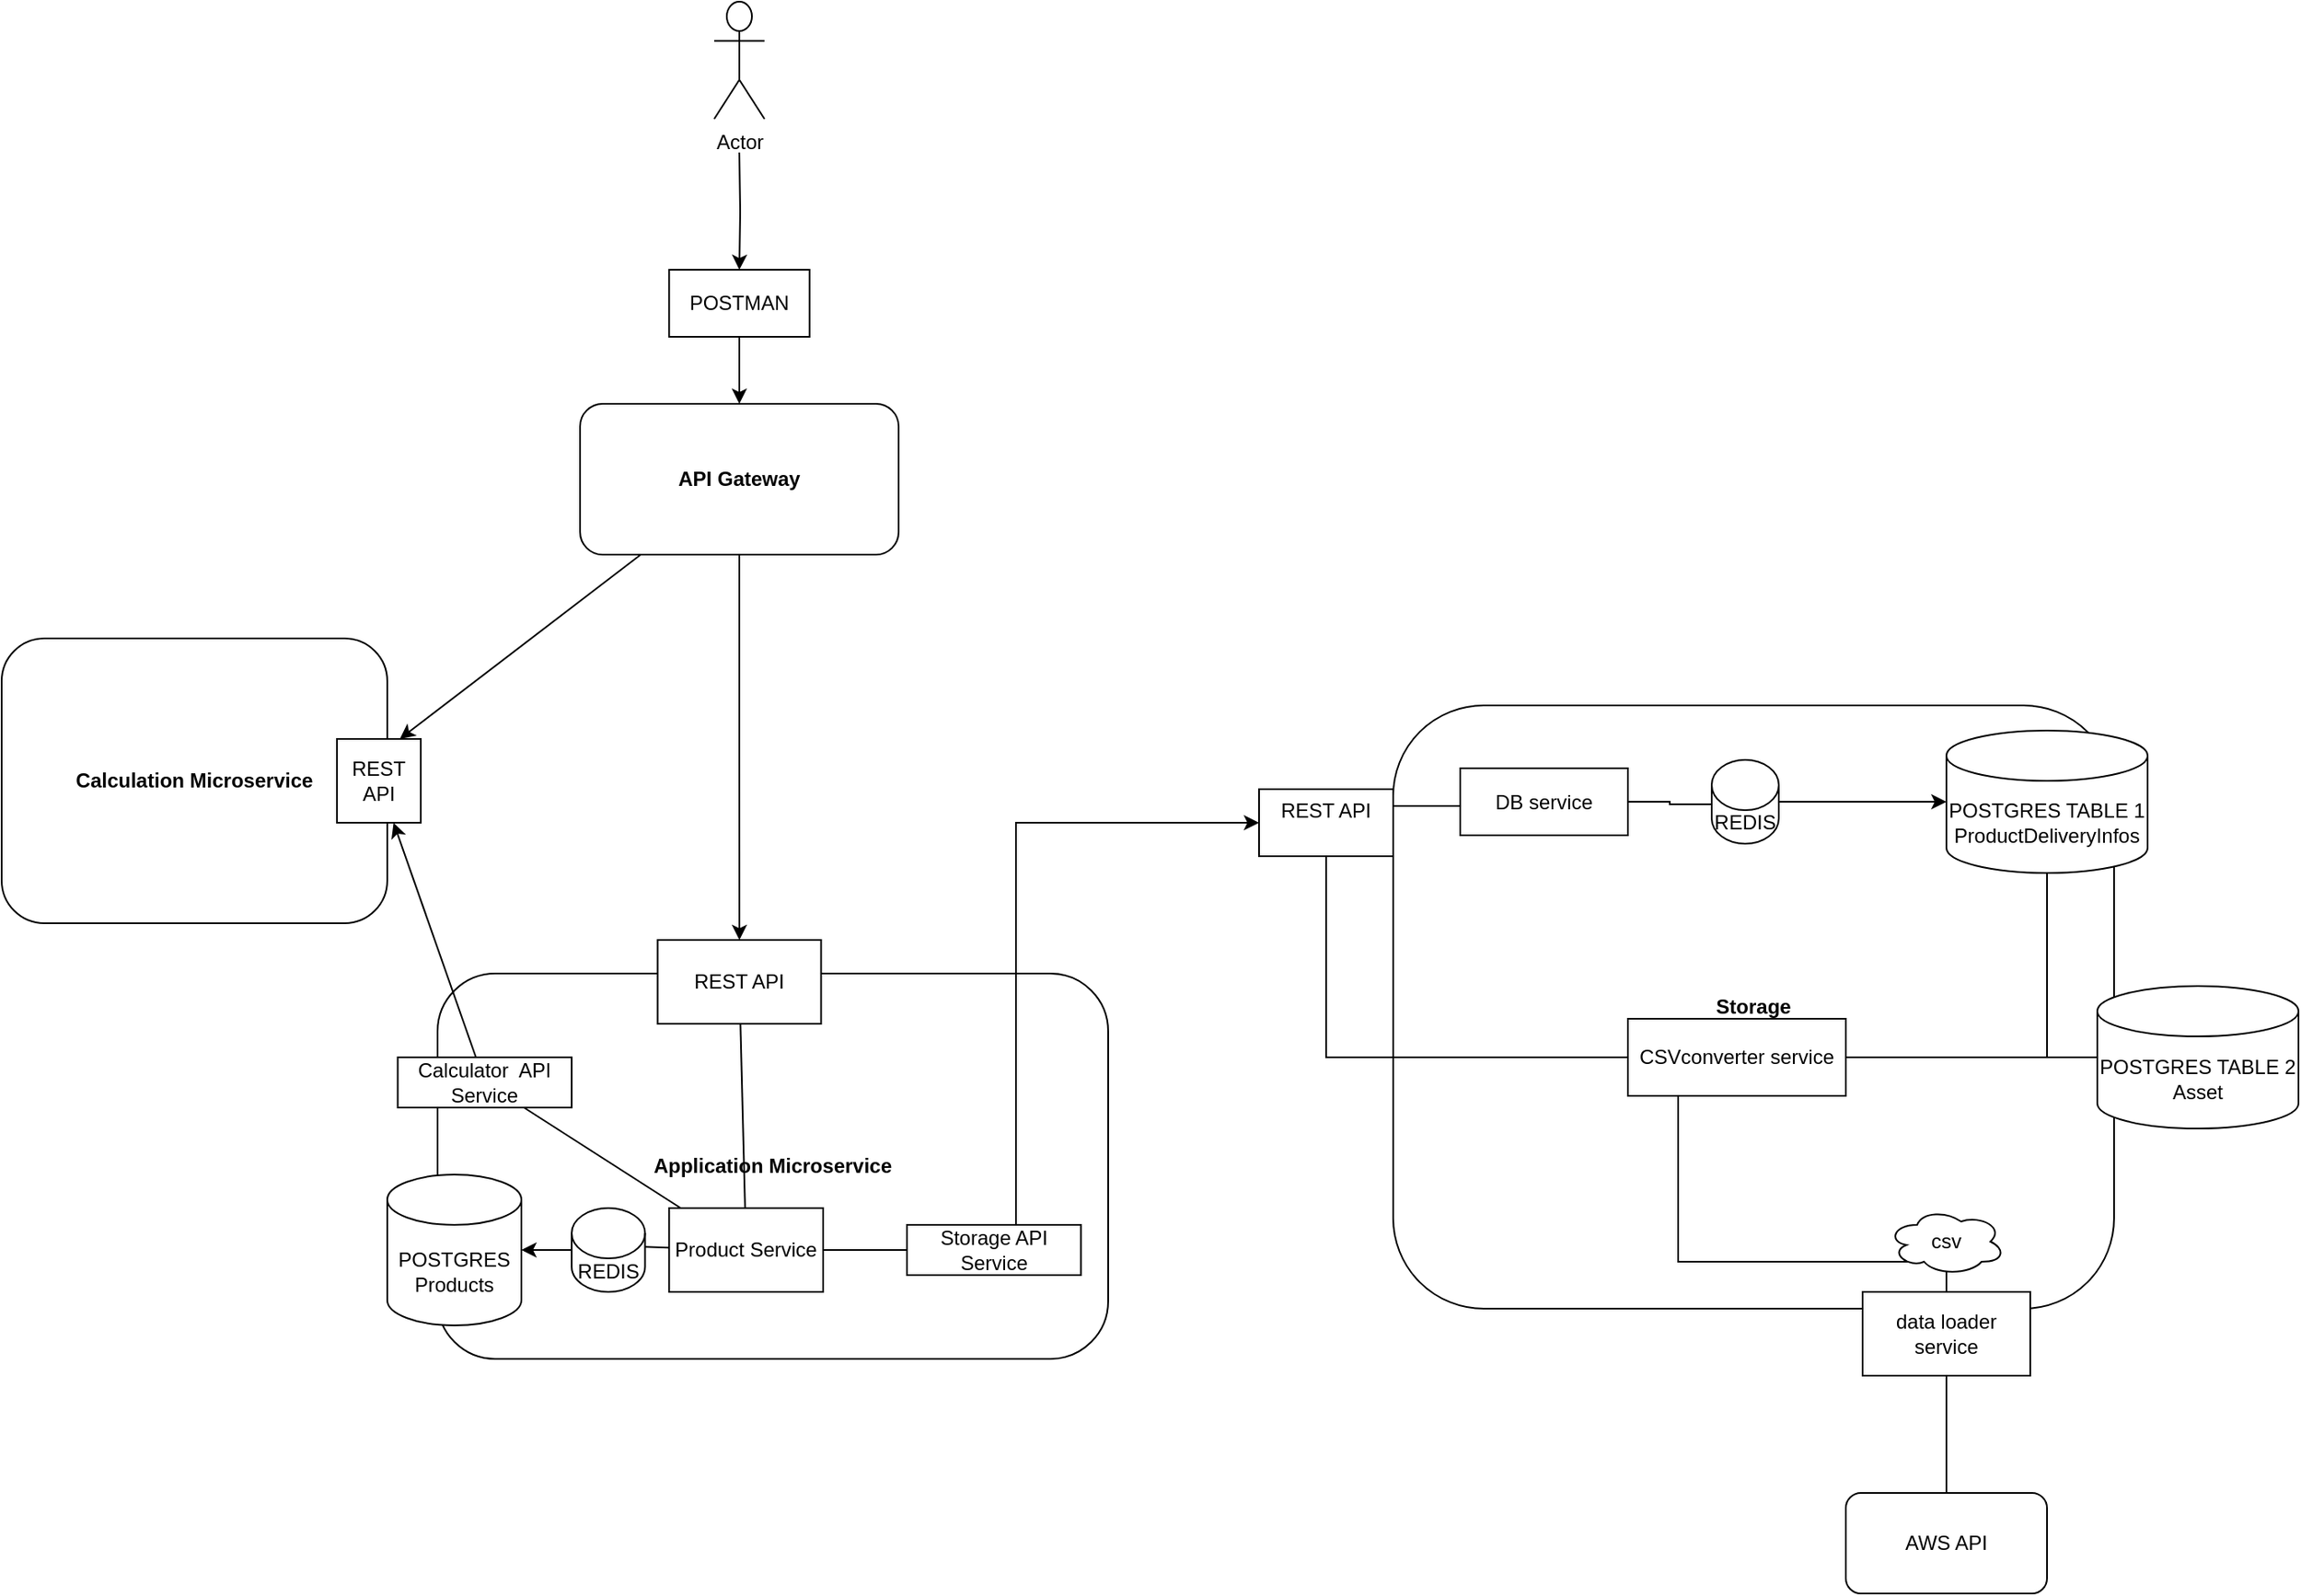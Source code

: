<mxfile version="17.2.4" type="github">
  <diagram id="jNqb4VDj_5StwuI-Fb2b" name="Page-1">
    <mxGraphModel dx="2037" dy="3299" grid="1" gridSize="10" guides="1" tooltips="1" connect="1" arrows="1" fold="1" page="1" pageScale="1" pageWidth="850" pageHeight="1100" math="0" shadow="0">
      <root>
        <mxCell id="0" />
        <mxCell id="1" parent="0" />
        <mxCell id="jGPic2lCmz-j1Cd4sFND-22" style="edgeStyle=orthogonalEdgeStyle;rounded=0;orthogonalLoop=1;jettySize=auto;html=1;" parent="1" source="jGPic2lCmz-j1Cd4sFND-1" target="jGPic2lCmz-j1Cd4sFND-9" edge="1">
          <mxGeometry relative="1" as="geometry" />
        </mxCell>
        <mxCell id="jGPic2lCmz-j1Cd4sFND-58" value="" style="edgeStyle=none;rounded=0;orthogonalLoop=1;jettySize=auto;html=1;endArrow=classic;endFill=1;strokeColor=default;entryX=0.75;entryY=0;entryDx=0;entryDy=0;startArrow=none;startFill=0;" parent="1" source="jGPic2lCmz-j1Cd4sFND-1" target="jGPic2lCmz-j1Cd4sFND-7" edge="1">
          <mxGeometry relative="1" as="geometry">
            <mxPoint x="460.0" y="-840" as="targetPoint" />
          </mxGeometry>
        </mxCell>
        <mxCell id="jGPic2lCmz-j1Cd4sFND-1" value="&lt;b&gt;API Gateway&lt;/b&gt;" style="rounded=1;whiteSpace=wrap;html=1;" parent="1" vertex="1">
          <mxGeometry x="485.01" y="-920" width="190" height="90" as="geometry" />
        </mxCell>
        <mxCell id="jGPic2lCmz-j1Cd4sFND-3" value="&lt;div&gt;&lt;/div&gt;&lt;b&gt;Calculation Microservice&lt;/b&gt;" style="rounded=1;whiteSpace=wrap;html=1;" parent="1" vertex="1">
          <mxGeometry x="140" y="-780" width="230" height="170" as="geometry" />
        </mxCell>
        <mxCell id="jGPic2lCmz-j1Cd4sFND-4" value="&lt;b&gt;Application Microservice&lt;/b&gt;" style="rounded=1;whiteSpace=wrap;html=1;" parent="1" vertex="1">
          <mxGeometry x="400" y="-580" width="400" height="230" as="geometry" />
        </mxCell>
        <mxCell id="jGPic2lCmz-j1Cd4sFND-23" style="edgeStyle=orthogonalEdgeStyle;rounded=0;orthogonalLoop=1;jettySize=auto;html=1;entryX=0;entryY=0.5;entryDx=0;entryDy=0;startArrow=none;" parent="1" source="u49u_VoCSvIHSJ7ixyhX-3" target="jGPic2lCmz-j1Cd4sFND-8" edge="1">
          <mxGeometry relative="1" as="geometry">
            <Array as="points">
              <mxPoint x="745" y="-450" />
              <mxPoint x="745" y="-660" />
            </Array>
          </mxGeometry>
        </mxCell>
        <mxCell id="jGPic2lCmz-j1Cd4sFND-5" value="&lt;b&gt;Storage &lt;/b&gt;" style="rounded=1;whiteSpace=wrap;html=1;" parent="1" vertex="1">
          <mxGeometry x="970" y="-740" width="430" height="360" as="geometry" />
        </mxCell>
        <mxCell id="jGPic2lCmz-j1Cd4sFND-7" value="REST API" style="rounded=0;whiteSpace=wrap;html=1;" parent="1" vertex="1">
          <mxGeometry x="340" y="-720" width="50" height="50" as="geometry" />
        </mxCell>
        <mxCell id="jGPic2lCmz-j1Cd4sFND-61" style="edgeStyle=none;rounded=0;orthogonalLoop=1;jettySize=auto;html=1;startArrow=none;startFill=0;endArrow=none;endFill=0;strokeColor=default;" parent="1" source="jGPic2lCmz-j1Cd4sFND-9" target="jGPic2lCmz-j1Cd4sFND-60" edge="1">
          <mxGeometry relative="1" as="geometry" />
        </mxCell>
        <mxCell id="jGPic2lCmz-j1Cd4sFND-8" value="&lt;div&gt;REST API&lt;/div&gt;&lt;div&gt;&lt;br&gt;&lt;/div&gt;" style="rounded=0;whiteSpace=wrap;html=1;" parent="1" vertex="1">
          <mxGeometry x="890" y="-690" width="80" height="40" as="geometry" />
        </mxCell>
        <mxCell id="jGPic2lCmz-j1Cd4sFND-9" value="REST API" style="rounded=0;whiteSpace=wrap;html=1;" parent="1" vertex="1">
          <mxGeometry x="531.26" y="-600" width="97.5" height="50" as="geometry" />
        </mxCell>
        <mxCell id="u49u_VoCSvIHSJ7ixyhX-45" style="edgeStyle=orthogonalEdgeStyle;rounded=0;orthogonalLoop=1;jettySize=auto;html=1;entryX=0.4;entryY=0.53;entryDx=0;entryDy=0;entryPerimeter=0;endArrow=none;endFill=0;" edge="1" parent="1" source="jGPic2lCmz-j1Cd4sFND-17" target="u49u_VoCSvIHSJ7ixyhX-19">
          <mxGeometry relative="1" as="geometry" />
        </mxCell>
        <mxCell id="jGPic2lCmz-j1Cd4sFND-17" value="DB service" style="rounded=0;whiteSpace=wrap;html=1;" parent="1" vertex="1">
          <mxGeometry x="1010" y="-702.5" width="100" height="40" as="geometry" />
        </mxCell>
        <mxCell id="jGPic2lCmz-j1Cd4sFND-47" value="" style="edgeStyle=orthogonalEdgeStyle;rounded=0;orthogonalLoop=1;jettySize=auto;html=1;endArrow=none;exitX=1;exitY=0.25;exitDx=0;exitDy=0;" parent="1" source="jGPic2lCmz-j1Cd4sFND-8" target="jGPic2lCmz-j1Cd4sFND-17" edge="1">
          <mxGeometry relative="1" as="geometry">
            <mxPoint x="960" y="-660" as="sourcePoint" />
            <mxPoint x="1050" y="-670" as="targetPoint" />
            <Array as="points">
              <mxPoint x="970" y="-680" />
            </Array>
          </mxGeometry>
        </mxCell>
        <mxCell id="jGPic2lCmz-j1Cd4sFND-51" value="POSTGRES TABLE 1 ProductDeliveryInfos" style="shape=cylinder3;whiteSpace=wrap;html=1;boundedLbl=1;backgroundOutline=1;size=15;" parent="1" vertex="1">
          <mxGeometry x="1300" y="-725" width="120" height="85" as="geometry" />
        </mxCell>
        <mxCell id="jGPic2lCmz-j1Cd4sFND-52" value="POSTGRES TABLE 2&lt;br&gt;Asset" style="shape=cylinder3;whiteSpace=wrap;html=1;boundedLbl=1;backgroundOutline=1;size=15;" parent="1" vertex="1">
          <mxGeometry x="1390" y="-572.5" width="120" height="85" as="geometry" />
        </mxCell>
        <mxCell id="jGPic2lCmz-j1Cd4sFND-53" value="POSTGRES&lt;br&gt;Products" style="shape=cylinder3;whiteSpace=wrap;html=1;boundedLbl=1;backgroundOutline=1;size=15;" parent="1" vertex="1">
          <mxGeometry x="370" y="-460" width="80" height="90" as="geometry" />
        </mxCell>
        <mxCell id="jGPic2lCmz-j1Cd4sFND-62" style="edgeStyle=none;rounded=0;orthogonalLoop=1;jettySize=auto;html=1;startArrow=none;startFill=0;endArrow=none;endFill=0;strokeColor=default;entryX=0.869;entryY=0.46;entryDx=0;entryDy=0;entryPerimeter=0;" parent="1" source="jGPic2lCmz-j1Cd4sFND-60" target="u49u_VoCSvIHSJ7ixyhX-21" edge="1">
          <mxGeometry relative="1" as="geometry">
            <mxPoint x="470" y="-430" as="targetPoint" />
          </mxGeometry>
        </mxCell>
        <mxCell id="jGPic2lCmz-j1Cd4sFND-60" value="Product Service" style="rounded=0;whiteSpace=wrap;html=1;" parent="1" vertex="1">
          <mxGeometry x="538.13" y="-440" width="91.87" height="50" as="geometry" />
        </mxCell>
        <mxCell id="jGPic2lCmz-j1Cd4sFND-64" value="" style="edgeStyle=none;rounded=0;orthogonalLoop=1;jettySize=auto;html=1;startArrow=none;startFill=0;endArrow=none;endFill=0;strokeColor=default;" parent="1" source="jGPic2lCmz-j1Cd4sFND-63" target="jGPic2lCmz-j1Cd4sFND-60" edge="1">
          <mxGeometry relative="1" as="geometry" />
        </mxCell>
        <mxCell id="jGPic2lCmz-j1Cd4sFND-65" style="edgeStyle=none;rounded=0;orthogonalLoop=1;jettySize=auto;html=1;startArrow=none;startFill=0;endArrow=classic;endFill=1;strokeColor=default;" parent="1" source="jGPic2lCmz-j1Cd4sFND-63" target="jGPic2lCmz-j1Cd4sFND-7" edge="1">
          <mxGeometry relative="1" as="geometry">
            <Array as="points" />
          </mxGeometry>
        </mxCell>
        <mxCell id="jGPic2lCmz-j1Cd4sFND-63" value="Calculator&amp;nbsp; API Service" style="rounded=0;whiteSpace=wrap;html=1;" parent="1" vertex="1">
          <mxGeometry x="376.25" y="-530" width="103.75" height="30" as="geometry" />
        </mxCell>
        <mxCell id="u49u_VoCSvIHSJ7ixyhX-3" value="Storage API Service" style="rounded=0;whiteSpace=wrap;html=1;" vertex="1" parent="1">
          <mxGeometry x="680" y="-430" width="103.75" height="30" as="geometry" />
        </mxCell>
        <mxCell id="u49u_VoCSvIHSJ7ixyhX-4" value="" style="edgeStyle=orthogonalEdgeStyle;rounded=0;orthogonalLoop=1;jettySize=auto;html=1;entryX=0;entryY=0.5;entryDx=0;entryDy=0;endArrow=none;" edge="1" parent="1" source="jGPic2lCmz-j1Cd4sFND-60" target="u49u_VoCSvIHSJ7ixyhX-3">
          <mxGeometry relative="1" as="geometry">
            <Array as="points" />
            <mxPoint x="631.88" y="-450" as="sourcePoint" />
            <mxPoint x="850" y="-660" as="targetPoint" />
          </mxGeometry>
        </mxCell>
        <mxCell id="u49u_VoCSvIHSJ7ixyhX-13" style="edgeStyle=orthogonalEdgeStyle;rounded=0;orthogonalLoop=1;jettySize=auto;html=1;" edge="1" parent="1" target="u49u_VoCSvIHSJ7ixyhX-10">
          <mxGeometry relative="1" as="geometry">
            <mxPoint x="580" y="-1070" as="sourcePoint" />
          </mxGeometry>
        </mxCell>
        <mxCell id="u49u_VoCSvIHSJ7ixyhX-5" value="Actor" style="shape=umlActor;verticalLabelPosition=bottom;verticalAlign=top;html=1;outlineConnect=0;" vertex="1" parent="1">
          <mxGeometry x="565.01" y="-1160" width="30" height="70" as="geometry" />
        </mxCell>
        <mxCell id="u49u_VoCSvIHSJ7ixyhX-14" style="edgeStyle=orthogonalEdgeStyle;rounded=0;orthogonalLoop=1;jettySize=auto;html=1;" edge="1" parent="1" source="u49u_VoCSvIHSJ7ixyhX-10" target="jGPic2lCmz-j1Cd4sFND-1">
          <mxGeometry relative="1" as="geometry" />
        </mxCell>
        <mxCell id="u49u_VoCSvIHSJ7ixyhX-10" value="POSTMAN" style="rounded=0;whiteSpace=wrap;html=1;" vertex="1" parent="1">
          <mxGeometry x="538.13" y="-1000" width="83.75" height="40" as="geometry" />
        </mxCell>
        <mxCell id="u49u_VoCSvIHSJ7ixyhX-20" style="edgeStyle=orthogonalEdgeStyle;rounded=0;orthogonalLoop=1;jettySize=auto;html=1;entryX=0;entryY=0.5;entryDx=0;entryDy=0;entryPerimeter=0;" edge="1" parent="1" source="u49u_VoCSvIHSJ7ixyhX-19" target="jGPic2lCmz-j1Cd4sFND-51">
          <mxGeometry relative="1" as="geometry" />
        </mxCell>
        <mxCell id="u49u_VoCSvIHSJ7ixyhX-19" value="REDIS" style="shape=cylinder3;whiteSpace=wrap;html=1;boundedLbl=1;backgroundOutline=1;size=15;" vertex="1" parent="1">
          <mxGeometry x="1160" y="-707.5" width="40" height="50" as="geometry" />
        </mxCell>
        <mxCell id="u49u_VoCSvIHSJ7ixyhX-22" style="edgeStyle=orthogonalEdgeStyle;rounded=0;orthogonalLoop=1;jettySize=auto;html=1;" edge="1" parent="1" source="u49u_VoCSvIHSJ7ixyhX-21" target="jGPic2lCmz-j1Cd4sFND-53">
          <mxGeometry relative="1" as="geometry" />
        </mxCell>
        <mxCell id="u49u_VoCSvIHSJ7ixyhX-21" value="REDIS" style="shape=cylinder3;whiteSpace=wrap;html=1;boundedLbl=1;backgroundOutline=1;size=15;" vertex="1" parent="1">
          <mxGeometry x="480" y="-440" width="43.75" height="50" as="geometry" />
        </mxCell>
        <mxCell id="u49u_VoCSvIHSJ7ixyhX-26" style="edgeStyle=orthogonalEdgeStyle;rounded=0;orthogonalLoop=1;jettySize=auto;html=1;endArrow=none;endFill=0;" edge="1" parent="1" source="u49u_VoCSvIHSJ7ixyhX-25" target="jGPic2lCmz-j1Cd4sFND-8">
          <mxGeometry relative="1" as="geometry" />
        </mxCell>
        <mxCell id="u49u_VoCSvIHSJ7ixyhX-27" style="edgeStyle=orthogonalEdgeStyle;rounded=0;orthogonalLoop=1;jettySize=auto;html=1;endArrow=none;endFill=0;" edge="1" parent="1" source="u49u_VoCSvIHSJ7ixyhX-25" target="jGPic2lCmz-j1Cd4sFND-52">
          <mxGeometry relative="1" as="geometry" />
        </mxCell>
        <mxCell id="u49u_VoCSvIHSJ7ixyhX-56" style="edgeStyle=orthogonalEdgeStyle;rounded=0;orthogonalLoop=1;jettySize=auto;html=1;entryX=0.31;entryY=0.8;entryDx=0;entryDy=0;entryPerimeter=0;endArrow=none;endFill=0;" edge="1" parent="1" source="u49u_VoCSvIHSJ7ixyhX-25" target="u49u_VoCSvIHSJ7ixyhX-53">
          <mxGeometry relative="1" as="geometry">
            <Array as="points">
              <mxPoint x="1140" y="-408" />
            </Array>
          </mxGeometry>
        </mxCell>
        <mxCell id="u49u_VoCSvIHSJ7ixyhX-58" style="edgeStyle=orthogonalEdgeStyle;rounded=0;orthogonalLoop=1;jettySize=auto;html=1;endArrow=none;endFill=0;" edge="1" parent="1" source="u49u_VoCSvIHSJ7ixyhX-25" target="jGPic2lCmz-j1Cd4sFND-51">
          <mxGeometry relative="1" as="geometry" />
        </mxCell>
        <mxCell id="u49u_VoCSvIHSJ7ixyhX-25" value="CSVconverter service" style="rounded=0;whiteSpace=wrap;html=1;" vertex="1" parent="1">
          <mxGeometry x="1110" y="-553" width="130" height="46" as="geometry" />
        </mxCell>
        <mxCell id="u49u_VoCSvIHSJ7ixyhX-39" style="edgeStyle=orthogonalEdgeStyle;rounded=0;orthogonalLoop=1;jettySize=auto;html=1;endArrow=none;endFill=0;" edge="1" parent="1" source="u49u_VoCSvIHSJ7ixyhX-29" target="u49u_VoCSvIHSJ7ixyhX-31">
          <mxGeometry relative="1" as="geometry" />
        </mxCell>
        <mxCell id="u49u_VoCSvIHSJ7ixyhX-55" style="edgeStyle=orthogonalEdgeStyle;rounded=0;orthogonalLoop=1;jettySize=auto;html=1;entryX=0.55;entryY=0.95;entryDx=0;entryDy=0;entryPerimeter=0;endArrow=none;endFill=0;" edge="1" parent="1" source="u49u_VoCSvIHSJ7ixyhX-29" target="u49u_VoCSvIHSJ7ixyhX-53">
          <mxGeometry relative="1" as="geometry" />
        </mxCell>
        <mxCell id="u49u_VoCSvIHSJ7ixyhX-29" value="&lt;div&gt;data loader service&lt;/div&gt;" style="rounded=0;whiteSpace=wrap;html=1;" vertex="1" parent="1">
          <mxGeometry x="1250" y="-390" width="100" height="50" as="geometry" />
        </mxCell>
        <mxCell id="u49u_VoCSvIHSJ7ixyhX-31" value="AWS API" style="rounded=1;whiteSpace=wrap;html=1;" vertex="1" parent="1">
          <mxGeometry x="1240" y="-270" width="120" height="60" as="geometry" />
        </mxCell>
        <mxCell id="u49u_VoCSvIHSJ7ixyhX-53" value="csv" style="ellipse;shape=cloud;whiteSpace=wrap;html=1;" vertex="1" parent="1">
          <mxGeometry x="1265" y="-440" width="70" height="40" as="geometry" />
        </mxCell>
      </root>
    </mxGraphModel>
  </diagram>
</mxfile>
